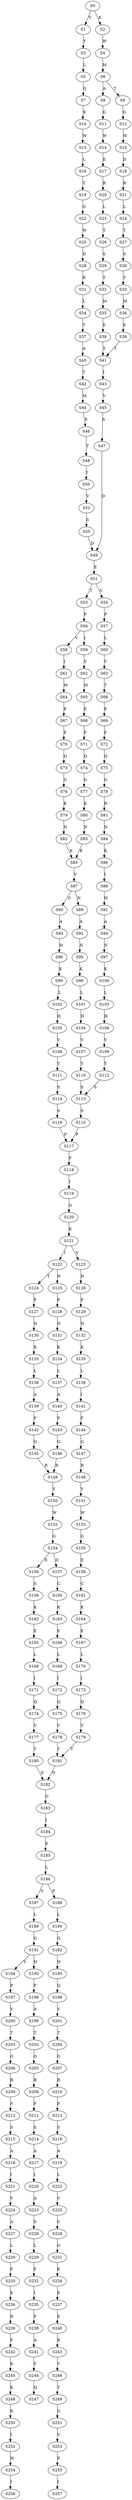 strict digraph  {
	S0 -> S1 [ label = V ];
	S0 -> S2 [ label = K ];
	S1 -> S3 [ label = Y ];
	S2 -> S4 [ label = W ];
	S3 -> S5 [ label = L ];
	S4 -> S6 [ label = M ];
	S5 -> S7 [ label = Q ];
	S6 -> S8 [ label = A ];
	S6 -> S9 [ label = T ];
	S7 -> S10 [ label = K ];
	S8 -> S11 [ label = G ];
	S9 -> S12 [ label = G ];
	S10 -> S13 [ label = W ];
	S11 -> S14 [ label = W ];
	S12 -> S15 [ label = W ];
	S13 -> S16 [ label = L ];
	S14 -> S17 [ label = E ];
	S15 -> S18 [ label = D ];
	S16 -> S19 [ label = T ];
	S17 -> S20 [ label = R ];
	S18 -> S21 [ label = R ];
	S19 -> S22 [ label = G ];
	S20 -> S23 [ label = L ];
	S21 -> S24 [ label = L ];
	S22 -> S25 [ label = W ];
	S23 -> S26 [ label = T ];
	S24 -> S27 [ label = T ];
	S25 -> S28 [ label = D ];
	S26 -> S29 [ label = S ];
	S27 -> S30 [ label = S ];
	S28 -> S31 [ label = R ];
	S29 -> S32 [ label = T ];
	S30 -> S33 [ label = T ];
	S31 -> S34 [ label = L ];
	S32 -> S35 [ label = M ];
	S33 -> S36 [ label = M ];
	S34 -> S37 [ label = T ];
	S35 -> S38 [ label = E ];
	S36 -> S39 [ label = E ];
	S37 -> S40 [ label = A ];
	S38 -> S41 [ label = T ];
	S39 -> S41 [ label = T ];
	S40 -> S42 [ label = T ];
	S41 -> S43 [ label = I ];
	S42 -> S44 [ label = M ];
	S43 -> S45 [ label = V ];
	S44 -> S46 [ label = E ];
	S45 -> S47 [ label = S ];
	S46 -> S48 [ label = T ];
	S47 -> S49 [ label = D ];
	S48 -> S50 [ label = I ];
	S49 -> S51 [ label = E ];
	S50 -> S52 [ label = V ];
	S51 -> S53 [ label = T ];
	S51 -> S54 [ label = V ];
	S52 -> S55 [ label = S ];
	S53 -> S56 [ label = P ];
	S54 -> S57 [ label = P ];
	S55 -> S49 [ label = D ];
	S56 -> S58 [ label = V ];
	S56 -> S59 [ label = I ];
	S57 -> S60 [ label = L ];
	S58 -> S61 [ label = I ];
	S59 -> S62 [ label = V ];
	S60 -> S63 [ label = V ];
	S61 -> S64 [ label = M ];
	S62 -> S65 [ label = M ];
	S63 -> S66 [ label = T ];
	S64 -> S67 [ label = E ];
	S65 -> S68 [ label = E ];
	S66 -> S69 [ label = E ];
	S67 -> S70 [ label = F ];
	S68 -> S71 [ label = F ];
	S69 -> S72 [ label = F ];
	S70 -> S73 [ label = Q ];
	S71 -> S74 [ label = Q ];
	S72 -> S75 [ label = Q ];
	S73 -> S76 [ label = G ];
	S74 -> S77 [ label = G ];
	S75 -> S78 [ label = G ];
	S76 -> S79 [ label = K ];
	S77 -> S80 [ label = K ];
	S78 -> S81 [ label = R ];
	S79 -> S82 [ label = N ];
	S80 -> S83 [ label = N ];
	S81 -> S84 [ label = N ];
	S82 -> S85 [ label = K ];
	S83 -> S85 [ label = K ];
	S84 -> S86 [ label = K ];
	S85 -> S87 [ label = V ];
	S86 -> S88 [ label = I ];
	S87 -> S89 [ label = N ];
	S87 -> S90 [ label = G ];
	S88 -> S91 [ label = H ];
	S89 -> S92 [ label = A ];
	S90 -> S93 [ label = A ];
	S91 -> S94 [ label = A ];
	S92 -> S95 [ label = N ];
	S93 -> S96 [ label = H ];
	S94 -> S97 [ label = N ];
	S95 -> S98 [ label = K ];
	S96 -> S99 [ label = K ];
	S97 -> S100 [ label = K ];
	S98 -> S101 [ label = L ];
	S99 -> S102 [ label = L ];
	S100 -> S103 [ label = L ];
	S101 -> S104 [ label = H ];
	S102 -> S105 [ label = H ];
	S103 -> S106 [ label = H ];
	S104 -> S107 [ label = V ];
	S105 -> S108 [ label = V ];
	S106 -> S109 [ label = V ];
	S107 -> S110 [ label = Y ];
	S108 -> S111 [ label = Y ];
	S109 -> S112 [ label = Y ];
	S110 -> S113 [ label = S ];
	S111 -> S114 [ label = S ];
	S112 -> S113 [ label = S ];
	S113 -> S115 [ label = S ];
	S114 -> S116 [ label = S ];
	S115 -> S117 [ label = P ];
	S116 -> S117 [ label = P ];
	S117 -> S118 [ label = F ];
	S118 -> S119 [ label = I ];
	S119 -> S120 [ label = G ];
	S120 -> S121 [ label = K ];
	S121 -> S122 [ label = I ];
	S121 -> S123 [ label = V ];
	S122 -> S124 [ label = T ];
	S122 -> S125 [ label = N ];
	S123 -> S126 [ label = N ];
	S124 -> S127 [ label = P ];
	S125 -> S128 [ label = P ];
	S126 -> S129 [ label = P ];
	S127 -> S130 [ label = N ];
	S128 -> S131 [ label = N ];
	S129 -> S132 [ label = N ];
	S130 -> S133 [ label = K ];
	S131 -> S134 [ label = K ];
	S132 -> S135 [ label = K ];
	S133 -> S136 [ label = L ];
	S134 -> S137 [ label = L ];
	S135 -> S138 [ label = L ];
	S136 -> S139 [ label = A ];
	S137 -> S140 [ label = A ];
	S138 -> S141 [ label = I ];
	S139 -> S142 [ label = F ];
	S140 -> S143 [ label = F ];
	S141 -> S144 [ label = F ];
	S142 -> S145 [ label = G ];
	S143 -> S146 [ label = G ];
	S144 -> S147 [ label = G ];
	S145 -> S148 [ label = R ];
	S146 -> S148 [ label = R ];
	S147 -> S149 [ label = R ];
	S148 -> S150 [ label = Y ];
	S149 -> S151 [ label = Y ];
	S150 -> S152 [ label = W ];
	S151 -> S153 [ label = W ];
	S152 -> S154 [ label = G ];
	S153 -> S155 [ label = G ];
	S154 -> S156 [ label = E ];
	S154 -> S157 [ label = D ];
	S155 -> S158 [ label = E ];
	S156 -> S159 [ label = S ];
	S157 -> S160 [ label = C ];
	S158 -> S161 [ label = C ];
	S159 -> S162 [ label = K ];
	S160 -> S163 [ label = K ];
	S161 -> S164 [ label = K ];
	S162 -> S165 [ label = E ];
	S163 -> S166 [ label = E ];
	S164 -> S167 [ label = E ];
	S165 -> S168 [ label = L ];
	S166 -> S169 [ label = L ];
	S167 -> S170 [ label = L ];
	S168 -> S171 [ label = I ];
	S169 -> S172 [ label = I ];
	S170 -> S173 [ label = I ];
	S171 -> S174 [ label = Q ];
	S172 -> S175 [ label = Q ];
	S173 -> S176 [ label = Q ];
	S174 -> S177 [ label = V ];
	S175 -> S178 [ label = V ];
	S176 -> S179 [ label = V ];
	S177 -> S180 [ label = T ];
	S178 -> S181 [ label = T ];
	S179 -> S181 [ label = T ];
	S180 -> S182 [ label = D ];
	S181 -> S182 [ label = D ];
	S182 -> S183 [ label = G ];
	S183 -> S184 [ label = I ];
	S184 -> S185 [ label = E ];
	S185 -> S186 [ label = L ];
	S186 -> S187 [ label = S ];
	S186 -> S188 [ label = P ];
	S187 -> S189 [ label = L ];
	S188 -> S190 [ label = L ];
	S189 -> S191 [ label = G ];
	S190 -> S192 [ label = G ];
	S191 -> S193 [ label = H ];
	S191 -> S194 [ label = Y ];
	S192 -> S195 [ label = H ];
	S193 -> S196 [ label = P ];
	S194 -> S197 [ label = P ];
	S195 -> S198 [ label = Q ];
	S196 -> S199 [ label = A ];
	S197 -> S200 [ label = V ];
	S198 -> S201 [ label = V ];
	S199 -> S202 [ label = T ];
	S200 -> S203 [ label = T ];
	S201 -> S204 [ label = T ];
	S202 -> S205 [ label = G ];
	S203 -> S206 [ label = G ];
	S204 -> S207 [ label = G ];
	S205 -> S208 [ label = R ];
	S206 -> S209 [ label = R ];
	S207 -> S210 [ label = R ];
	S208 -> S211 [ label = F ];
	S209 -> S212 [ label = F ];
	S210 -> S213 [ label = F ];
	S211 -> S214 [ label = S ];
	S212 -> S215 [ label = S ];
	S213 -> S216 [ label = S ];
	S214 -> S217 [ label = A ];
	S215 -> S218 [ label = A ];
	S216 -> S219 [ label = A ];
	S217 -> S220 [ label = I ];
	S218 -> S221 [ label = I ];
	S219 -> S222 [ label = L ];
	S220 -> S223 [ label = A ];
	S221 -> S224 [ label = V ];
	S222 -> S225 [ label = V ];
	S223 -> S226 [ label = S ];
	S224 -> S227 [ label = A ];
	S225 -> S228 [ label = V ];
	S226 -> S229 [ label = L ];
	S227 -> S230 [ label = L ];
	S228 -> S231 [ label = G ];
	S229 -> S232 [ label = F ];
	S230 -> S233 [ label = F ];
	S231 -> S234 [ label = K ];
	S232 -> S235 [ label = I ];
	S233 -> S236 [ label = K ];
	S234 -> S237 [ label = E ];
	S235 -> S238 [ label = F ];
	S236 -> S239 [ label = R ];
	S237 -> S240 [ label = E ];
	S238 -> S241 [ label = A ];
	S239 -> S242 [ label = F ];
	S240 -> S243 [ label = R ];
	S241 -> S244 [ label = C ];
	S242 -> S245 [ label = K ];
	S243 -> S246 [ label = V ];
	S244 -> S247 [ label = Q ];
	S245 -> S248 [ label = K ];
	S246 -> S249 [ label = T ];
	S248 -> S250 [ label = K ];
	S249 -> S251 [ label = G ];
	S250 -> S252 [ label = I ];
	S251 -> S253 [ label = V ];
	S252 -> S254 [ label = W ];
	S253 -> S255 [ label = F ];
	S254 -> S256 [ label = I ];
	S255 -> S257 [ label = I ];
}
